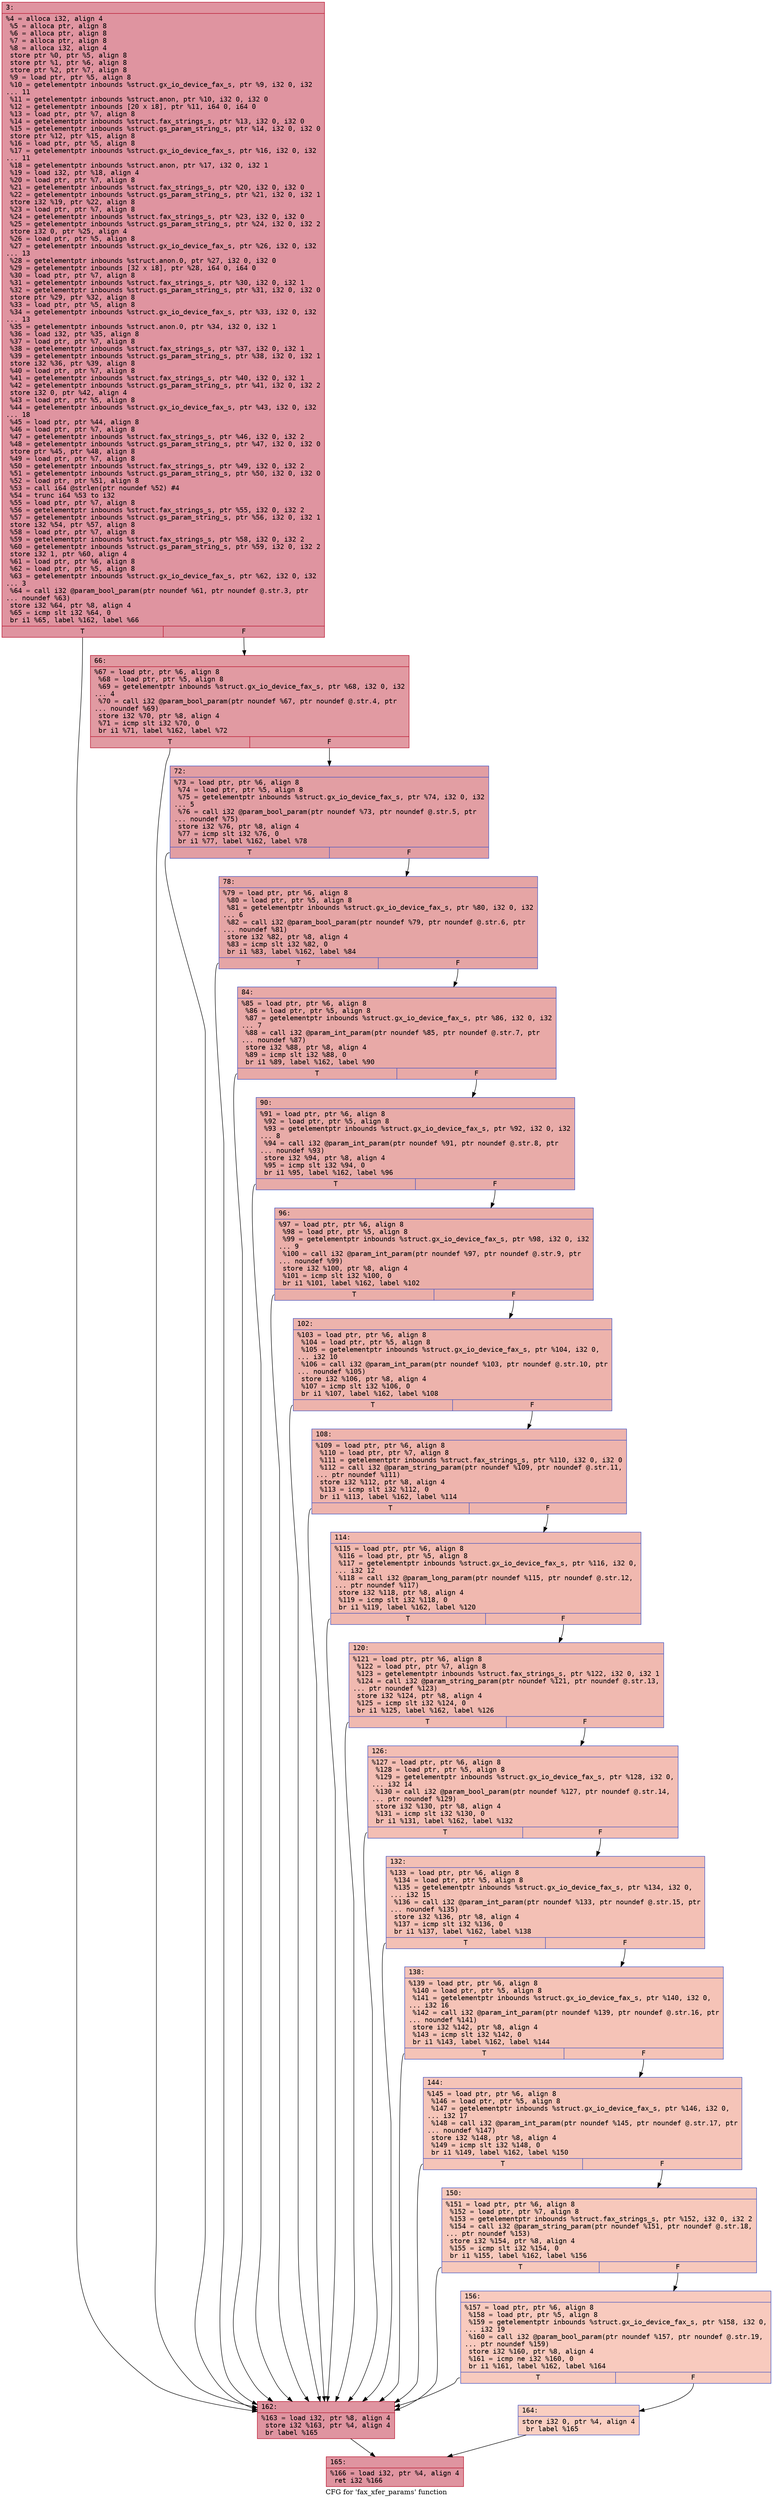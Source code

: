 digraph "CFG for 'fax_xfer_params' function" {
	label="CFG for 'fax_xfer_params' function";

	Node0x6000014dcf50 [shape=record,color="#b70d28ff", style=filled, fillcolor="#b70d2870" fontname="Courier",label="{3:\l|  %4 = alloca i32, align 4\l  %5 = alloca ptr, align 8\l  %6 = alloca ptr, align 8\l  %7 = alloca ptr, align 8\l  %8 = alloca i32, align 4\l  store ptr %0, ptr %5, align 8\l  store ptr %1, ptr %6, align 8\l  store ptr %2, ptr %7, align 8\l  %9 = load ptr, ptr %5, align 8\l  %10 = getelementptr inbounds %struct.gx_io_device_fax_s, ptr %9, i32 0, i32\l... 11\l  %11 = getelementptr inbounds %struct.anon, ptr %10, i32 0, i32 0\l  %12 = getelementptr inbounds [20 x i8], ptr %11, i64 0, i64 0\l  %13 = load ptr, ptr %7, align 8\l  %14 = getelementptr inbounds %struct.fax_strings_s, ptr %13, i32 0, i32 0\l  %15 = getelementptr inbounds %struct.gs_param_string_s, ptr %14, i32 0, i32 0\l  store ptr %12, ptr %15, align 8\l  %16 = load ptr, ptr %5, align 8\l  %17 = getelementptr inbounds %struct.gx_io_device_fax_s, ptr %16, i32 0, i32\l... 11\l  %18 = getelementptr inbounds %struct.anon, ptr %17, i32 0, i32 1\l  %19 = load i32, ptr %18, align 4\l  %20 = load ptr, ptr %7, align 8\l  %21 = getelementptr inbounds %struct.fax_strings_s, ptr %20, i32 0, i32 0\l  %22 = getelementptr inbounds %struct.gs_param_string_s, ptr %21, i32 0, i32 1\l  store i32 %19, ptr %22, align 8\l  %23 = load ptr, ptr %7, align 8\l  %24 = getelementptr inbounds %struct.fax_strings_s, ptr %23, i32 0, i32 0\l  %25 = getelementptr inbounds %struct.gs_param_string_s, ptr %24, i32 0, i32 2\l  store i32 0, ptr %25, align 4\l  %26 = load ptr, ptr %5, align 8\l  %27 = getelementptr inbounds %struct.gx_io_device_fax_s, ptr %26, i32 0, i32\l... 13\l  %28 = getelementptr inbounds %struct.anon.0, ptr %27, i32 0, i32 0\l  %29 = getelementptr inbounds [32 x i8], ptr %28, i64 0, i64 0\l  %30 = load ptr, ptr %7, align 8\l  %31 = getelementptr inbounds %struct.fax_strings_s, ptr %30, i32 0, i32 1\l  %32 = getelementptr inbounds %struct.gs_param_string_s, ptr %31, i32 0, i32 0\l  store ptr %29, ptr %32, align 8\l  %33 = load ptr, ptr %5, align 8\l  %34 = getelementptr inbounds %struct.gx_io_device_fax_s, ptr %33, i32 0, i32\l... 13\l  %35 = getelementptr inbounds %struct.anon.0, ptr %34, i32 0, i32 1\l  %36 = load i32, ptr %35, align 8\l  %37 = load ptr, ptr %7, align 8\l  %38 = getelementptr inbounds %struct.fax_strings_s, ptr %37, i32 0, i32 1\l  %39 = getelementptr inbounds %struct.gs_param_string_s, ptr %38, i32 0, i32 1\l  store i32 %36, ptr %39, align 8\l  %40 = load ptr, ptr %7, align 8\l  %41 = getelementptr inbounds %struct.fax_strings_s, ptr %40, i32 0, i32 1\l  %42 = getelementptr inbounds %struct.gs_param_string_s, ptr %41, i32 0, i32 2\l  store i32 0, ptr %42, align 4\l  %43 = load ptr, ptr %5, align 8\l  %44 = getelementptr inbounds %struct.gx_io_device_fax_s, ptr %43, i32 0, i32\l... 18\l  %45 = load ptr, ptr %44, align 8\l  %46 = load ptr, ptr %7, align 8\l  %47 = getelementptr inbounds %struct.fax_strings_s, ptr %46, i32 0, i32 2\l  %48 = getelementptr inbounds %struct.gs_param_string_s, ptr %47, i32 0, i32 0\l  store ptr %45, ptr %48, align 8\l  %49 = load ptr, ptr %7, align 8\l  %50 = getelementptr inbounds %struct.fax_strings_s, ptr %49, i32 0, i32 2\l  %51 = getelementptr inbounds %struct.gs_param_string_s, ptr %50, i32 0, i32 0\l  %52 = load ptr, ptr %51, align 8\l  %53 = call i64 @strlen(ptr noundef %52) #4\l  %54 = trunc i64 %53 to i32\l  %55 = load ptr, ptr %7, align 8\l  %56 = getelementptr inbounds %struct.fax_strings_s, ptr %55, i32 0, i32 2\l  %57 = getelementptr inbounds %struct.gs_param_string_s, ptr %56, i32 0, i32 1\l  store i32 %54, ptr %57, align 8\l  %58 = load ptr, ptr %7, align 8\l  %59 = getelementptr inbounds %struct.fax_strings_s, ptr %58, i32 0, i32 2\l  %60 = getelementptr inbounds %struct.gs_param_string_s, ptr %59, i32 0, i32 2\l  store i32 1, ptr %60, align 4\l  %61 = load ptr, ptr %6, align 8\l  %62 = load ptr, ptr %5, align 8\l  %63 = getelementptr inbounds %struct.gx_io_device_fax_s, ptr %62, i32 0, i32\l... 3\l  %64 = call i32 @param_bool_param(ptr noundef %61, ptr noundef @.str.3, ptr\l... noundef %63)\l  store i32 %64, ptr %8, align 4\l  %65 = icmp slt i32 %64, 0\l  br i1 %65, label %162, label %66\l|{<s0>T|<s1>F}}"];
	Node0x6000014dcf50:s0 -> Node0x6000014dd4a0[tooltip="3 -> 162\nProbability 37.50%" ];
	Node0x6000014dcf50:s1 -> Node0x6000014dcfa0[tooltip="3 -> 66\nProbability 62.50%" ];
	Node0x6000014dcfa0 [shape=record,color="#b70d28ff", style=filled, fillcolor="#bb1b2c70" fontname="Courier",label="{66:\l|  %67 = load ptr, ptr %6, align 8\l  %68 = load ptr, ptr %5, align 8\l  %69 = getelementptr inbounds %struct.gx_io_device_fax_s, ptr %68, i32 0, i32\l... 4\l  %70 = call i32 @param_bool_param(ptr noundef %67, ptr noundef @.str.4, ptr\l... noundef %69)\l  store i32 %70, ptr %8, align 4\l  %71 = icmp slt i32 %70, 0\l  br i1 %71, label %162, label %72\l|{<s0>T|<s1>F}}"];
	Node0x6000014dcfa0:s0 -> Node0x6000014dd4a0[tooltip="66 -> 162\nProbability 37.50%" ];
	Node0x6000014dcfa0:s1 -> Node0x6000014dcff0[tooltip="66 -> 72\nProbability 62.50%" ];
	Node0x6000014dcff0 [shape=record,color="#3d50c3ff", style=filled, fillcolor="#be242e70" fontname="Courier",label="{72:\l|  %73 = load ptr, ptr %6, align 8\l  %74 = load ptr, ptr %5, align 8\l  %75 = getelementptr inbounds %struct.gx_io_device_fax_s, ptr %74, i32 0, i32\l... 5\l  %76 = call i32 @param_bool_param(ptr noundef %73, ptr noundef @.str.5, ptr\l... noundef %75)\l  store i32 %76, ptr %8, align 4\l  %77 = icmp slt i32 %76, 0\l  br i1 %77, label %162, label %78\l|{<s0>T|<s1>F}}"];
	Node0x6000014dcff0:s0 -> Node0x6000014dd4a0[tooltip="72 -> 162\nProbability 37.50%" ];
	Node0x6000014dcff0:s1 -> Node0x6000014dd040[tooltip="72 -> 78\nProbability 62.50%" ];
	Node0x6000014dd040 [shape=record,color="#3d50c3ff", style=filled, fillcolor="#c5333470" fontname="Courier",label="{78:\l|  %79 = load ptr, ptr %6, align 8\l  %80 = load ptr, ptr %5, align 8\l  %81 = getelementptr inbounds %struct.gx_io_device_fax_s, ptr %80, i32 0, i32\l... 6\l  %82 = call i32 @param_bool_param(ptr noundef %79, ptr noundef @.str.6, ptr\l... noundef %81)\l  store i32 %82, ptr %8, align 4\l  %83 = icmp slt i32 %82, 0\l  br i1 %83, label %162, label %84\l|{<s0>T|<s1>F}}"];
	Node0x6000014dd040:s0 -> Node0x6000014dd4a0[tooltip="78 -> 162\nProbability 37.50%" ];
	Node0x6000014dd040:s1 -> Node0x6000014dd090[tooltip="78 -> 84\nProbability 62.50%" ];
	Node0x6000014dd090 [shape=record,color="#3d50c3ff", style=filled, fillcolor="#ca3b3770" fontname="Courier",label="{84:\l|  %85 = load ptr, ptr %6, align 8\l  %86 = load ptr, ptr %5, align 8\l  %87 = getelementptr inbounds %struct.gx_io_device_fax_s, ptr %86, i32 0, i32\l... 7\l  %88 = call i32 @param_int_param(ptr noundef %85, ptr noundef @.str.7, ptr\l... noundef %87)\l  store i32 %88, ptr %8, align 4\l  %89 = icmp slt i32 %88, 0\l  br i1 %89, label %162, label %90\l|{<s0>T|<s1>F}}"];
	Node0x6000014dd090:s0 -> Node0x6000014dd4a0[tooltip="84 -> 162\nProbability 37.50%" ];
	Node0x6000014dd090:s1 -> Node0x6000014dd0e0[tooltip="84 -> 90\nProbability 62.50%" ];
	Node0x6000014dd0e0 [shape=record,color="#3d50c3ff", style=filled, fillcolor="#cc403a70" fontname="Courier",label="{90:\l|  %91 = load ptr, ptr %6, align 8\l  %92 = load ptr, ptr %5, align 8\l  %93 = getelementptr inbounds %struct.gx_io_device_fax_s, ptr %92, i32 0, i32\l... 8\l  %94 = call i32 @param_int_param(ptr noundef %91, ptr noundef @.str.8, ptr\l... noundef %93)\l  store i32 %94, ptr %8, align 4\l  %95 = icmp slt i32 %94, 0\l  br i1 %95, label %162, label %96\l|{<s0>T|<s1>F}}"];
	Node0x6000014dd0e0:s0 -> Node0x6000014dd4a0[tooltip="90 -> 162\nProbability 37.50%" ];
	Node0x6000014dd0e0:s1 -> Node0x6000014dd130[tooltip="90 -> 96\nProbability 62.50%" ];
	Node0x6000014dd130 [shape=record,color="#3d50c3ff", style=filled, fillcolor="#d0473d70" fontname="Courier",label="{96:\l|  %97 = load ptr, ptr %6, align 8\l  %98 = load ptr, ptr %5, align 8\l  %99 = getelementptr inbounds %struct.gx_io_device_fax_s, ptr %98, i32 0, i32\l... 9\l  %100 = call i32 @param_int_param(ptr noundef %97, ptr noundef @.str.9, ptr\l... noundef %99)\l  store i32 %100, ptr %8, align 4\l  %101 = icmp slt i32 %100, 0\l  br i1 %101, label %162, label %102\l|{<s0>T|<s1>F}}"];
	Node0x6000014dd130:s0 -> Node0x6000014dd4a0[tooltip="96 -> 162\nProbability 37.50%" ];
	Node0x6000014dd130:s1 -> Node0x6000014dd180[tooltip="96 -> 102\nProbability 62.50%" ];
	Node0x6000014dd180 [shape=record,color="#3d50c3ff", style=filled, fillcolor="#d6524470" fontname="Courier",label="{102:\l|  %103 = load ptr, ptr %6, align 8\l  %104 = load ptr, ptr %5, align 8\l  %105 = getelementptr inbounds %struct.gx_io_device_fax_s, ptr %104, i32 0,\l... i32 10\l  %106 = call i32 @param_int_param(ptr noundef %103, ptr noundef @.str.10, ptr\l... noundef %105)\l  store i32 %106, ptr %8, align 4\l  %107 = icmp slt i32 %106, 0\l  br i1 %107, label %162, label %108\l|{<s0>T|<s1>F}}"];
	Node0x6000014dd180:s0 -> Node0x6000014dd4a0[tooltip="102 -> 162\nProbability 37.50%" ];
	Node0x6000014dd180:s1 -> Node0x6000014dd1d0[tooltip="102 -> 108\nProbability 62.50%" ];
	Node0x6000014dd1d0 [shape=record,color="#3d50c3ff", style=filled, fillcolor="#d8564670" fontname="Courier",label="{108:\l|  %109 = load ptr, ptr %6, align 8\l  %110 = load ptr, ptr %7, align 8\l  %111 = getelementptr inbounds %struct.fax_strings_s, ptr %110, i32 0, i32 0\l  %112 = call i32 @param_string_param(ptr noundef %109, ptr noundef @.str.11,\l... ptr noundef %111)\l  store i32 %112, ptr %8, align 4\l  %113 = icmp slt i32 %112, 0\l  br i1 %113, label %162, label %114\l|{<s0>T|<s1>F}}"];
	Node0x6000014dd1d0:s0 -> Node0x6000014dd4a0[tooltip="108 -> 162\nProbability 37.50%" ];
	Node0x6000014dd1d0:s1 -> Node0x6000014dd220[tooltip="108 -> 114\nProbability 62.50%" ];
	Node0x6000014dd220 [shape=record,color="#3d50c3ff", style=filled, fillcolor="#dc5d4a70" fontname="Courier",label="{114:\l|  %115 = load ptr, ptr %6, align 8\l  %116 = load ptr, ptr %5, align 8\l  %117 = getelementptr inbounds %struct.gx_io_device_fax_s, ptr %116, i32 0,\l... i32 12\l  %118 = call i32 @param_long_param(ptr noundef %115, ptr noundef @.str.12,\l... ptr noundef %117)\l  store i32 %118, ptr %8, align 4\l  %119 = icmp slt i32 %118, 0\l  br i1 %119, label %162, label %120\l|{<s0>T|<s1>F}}"];
	Node0x6000014dd220:s0 -> Node0x6000014dd4a0[tooltip="114 -> 162\nProbability 37.50%" ];
	Node0x6000014dd220:s1 -> Node0x6000014dd270[tooltip="114 -> 120\nProbability 62.50%" ];
	Node0x6000014dd270 [shape=record,color="#3d50c3ff", style=filled, fillcolor="#de614d70" fontname="Courier",label="{120:\l|  %121 = load ptr, ptr %6, align 8\l  %122 = load ptr, ptr %7, align 8\l  %123 = getelementptr inbounds %struct.fax_strings_s, ptr %122, i32 0, i32 1\l  %124 = call i32 @param_string_param(ptr noundef %121, ptr noundef @.str.13,\l... ptr noundef %123)\l  store i32 %124, ptr %8, align 4\l  %125 = icmp slt i32 %124, 0\l  br i1 %125, label %162, label %126\l|{<s0>T|<s1>F}}"];
	Node0x6000014dd270:s0 -> Node0x6000014dd4a0[tooltip="120 -> 162\nProbability 37.50%" ];
	Node0x6000014dd270:s1 -> Node0x6000014dd2c0[tooltip="120 -> 126\nProbability 62.50%" ];
	Node0x6000014dd2c0 [shape=record,color="#3d50c3ff", style=filled, fillcolor="#e36c5570" fontname="Courier",label="{126:\l|  %127 = load ptr, ptr %6, align 8\l  %128 = load ptr, ptr %5, align 8\l  %129 = getelementptr inbounds %struct.gx_io_device_fax_s, ptr %128, i32 0,\l... i32 14\l  %130 = call i32 @param_bool_param(ptr noundef %127, ptr noundef @.str.14,\l... ptr noundef %129)\l  store i32 %130, ptr %8, align 4\l  %131 = icmp slt i32 %130, 0\l  br i1 %131, label %162, label %132\l|{<s0>T|<s1>F}}"];
	Node0x6000014dd2c0:s0 -> Node0x6000014dd4a0[tooltip="126 -> 162\nProbability 37.50%" ];
	Node0x6000014dd2c0:s1 -> Node0x6000014dd310[tooltip="126 -> 132\nProbability 62.50%" ];
	Node0x6000014dd310 [shape=record,color="#3d50c3ff", style=filled, fillcolor="#e5705870" fontname="Courier",label="{132:\l|  %133 = load ptr, ptr %6, align 8\l  %134 = load ptr, ptr %5, align 8\l  %135 = getelementptr inbounds %struct.gx_io_device_fax_s, ptr %134, i32 0,\l... i32 15\l  %136 = call i32 @param_int_param(ptr noundef %133, ptr noundef @.str.15, ptr\l... noundef %135)\l  store i32 %136, ptr %8, align 4\l  %137 = icmp slt i32 %136, 0\l  br i1 %137, label %162, label %138\l|{<s0>T|<s1>F}}"];
	Node0x6000014dd310:s0 -> Node0x6000014dd4a0[tooltip="132 -> 162\nProbability 37.50%" ];
	Node0x6000014dd310:s1 -> Node0x6000014dd360[tooltip="132 -> 138\nProbability 62.50%" ];
	Node0x6000014dd360 [shape=record,color="#3d50c3ff", style=filled, fillcolor="#e8765c70" fontname="Courier",label="{138:\l|  %139 = load ptr, ptr %6, align 8\l  %140 = load ptr, ptr %5, align 8\l  %141 = getelementptr inbounds %struct.gx_io_device_fax_s, ptr %140, i32 0,\l... i32 16\l  %142 = call i32 @param_int_param(ptr noundef %139, ptr noundef @.str.16, ptr\l... noundef %141)\l  store i32 %142, ptr %8, align 4\l  %143 = icmp slt i32 %142, 0\l  br i1 %143, label %162, label %144\l|{<s0>T|<s1>F}}"];
	Node0x6000014dd360:s0 -> Node0x6000014dd4a0[tooltip="138 -> 162\nProbability 37.50%" ];
	Node0x6000014dd360:s1 -> Node0x6000014dd3b0[tooltip="138 -> 144\nProbability 62.50%" ];
	Node0x6000014dd3b0 [shape=record,color="#3d50c3ff", style=filled, fillcolor="#e97a5f70" fontname="Courier",label="{144:\l|  %145 = load ptr, ptr %6, align 8\l  %146 = load ptr, ptr %5, align 8\l  %147 = getelementptr inbounds %struct.gx_io_device_fax_s, ptr %146, i32 0,\l... i32 17\l  %148 = call i32 @param_int_param(ptr noundef %145, ptr noundef @.str.17, ptr\l... noundef %147)\l  store i32 %148, ptr %8, align 4\l  %149 = icmp slt i32 %148, 0\l  br i1 %149, label %162, label %150\l|{<s0>T|<s1>F}}"];
	Node0x6000014dd3b0:s0 -> Node0x6000014dd4a0[tooltip="144 -> 162\nProbability 37.50%" ];
	Node0x6000014dd3b0:s1 -> Node0x6000014dd400[tooltip="144 -> 150\nProbability 62.50%" ];
	Node0x6000014dd400 [shape=record,color="#3d50c3ff", style=filled, fillcolor="#ed836670" fontname="Courier",label="{150:\l|  %151 = load ptr, ptr %6, align 8\l  %152 = load ptr, ptr %7, align 8\l  %153 = getelementptr inbounds %struct.fax_strings_s, ptr %152, i32 0, i32 2\l  %154 = call i32 @param_string_param(ptr noundef %151, ptr noundef @.str.18,\l... ptr noundef %153)\l  store i32 %154, ptr %8, align 4\l  %155 = icmp slt i32 %154, 0\l  br i1 %155, label %162, label %156\l|{<s0>T|<s1>F}}"];
	Node0x6000014dd400:s0 -> Node0x6000014dd4a0[tooltip="150 -> 162\nProbability 37.50%" ];
	Node0x6000014dd400:s1 -> Node0x6000014dd450[tooltip="150 -> 156\nProbability 62.50%" ];
	Node0x6000014dd450 [shape=record,color="#3d50c3ff", style=filled, fillcolor="#ef886b70" fontname="Courier",label="{156:\l|  %157 = load ptr, ptr %6, align 8\l  %158 = load ptr, ptr %5, align 8\l  %159 = getelementptr inbounds %struct.gx_io_device_fax_s, ptr %158, i32 0,\l... i32 19\l  %160 = call i32 @param_bool_param(ptr noundef %157, ptr noundef @.str.19,\l... ptr noundef %159)\l  store i32 %160, ptr %8, align 4\l  %161 = icmp ne i32 %160, 0\l  br i1 %161, label %162, label %164\l|{<s0>T|<s1>F}}"];
	Node0x6000014dd450:s0 -> Node0x6000014dd4a0[tooltip="156 -> 162\nProbability 62.50%" ];
	Node0x6000014dd450:s1 -> Node0x6000014dd4f0[tooltip="156 -> 164\nProbability 37.50%" ];
	Node0x6000014dd4a0 [shape=record,color="#b70d28ff", style=filled, fillcolor="#b70d2870" fontname="Courier",label="{162:\l|  %163 = load i32, ptr %8, align 4\l  store i32 %163, ptr %4, align 4\l  br label %165\l}"];
	Node0x6000014dd4a0 -> Node0x6000014dd540[tooltip="162 -> 165\nProbability 100.00%" ];
	Node0x6000014dd4f0 [shape=record,color="#3d50c3ff", style=filled, fillcolor="#f2907270" fontname="Courier",label="{164:\l|  store i32 0, ptr %4, align 4\l  br label %165\l}"];
	Node0x6000014dd4f0 -> Node0x6000014dd540[tooltip="164 -> 165\nProbability 100.00%" ];
	Node0x6000014dd540 [shape=record,color="#b70d28ff", style=filled, fillcolor="#b70d2870" fontname="Courier",label="{165:\l|  %166 = load i32, ptr %4, align 4\l  ret i32 %166\l}"];
}
